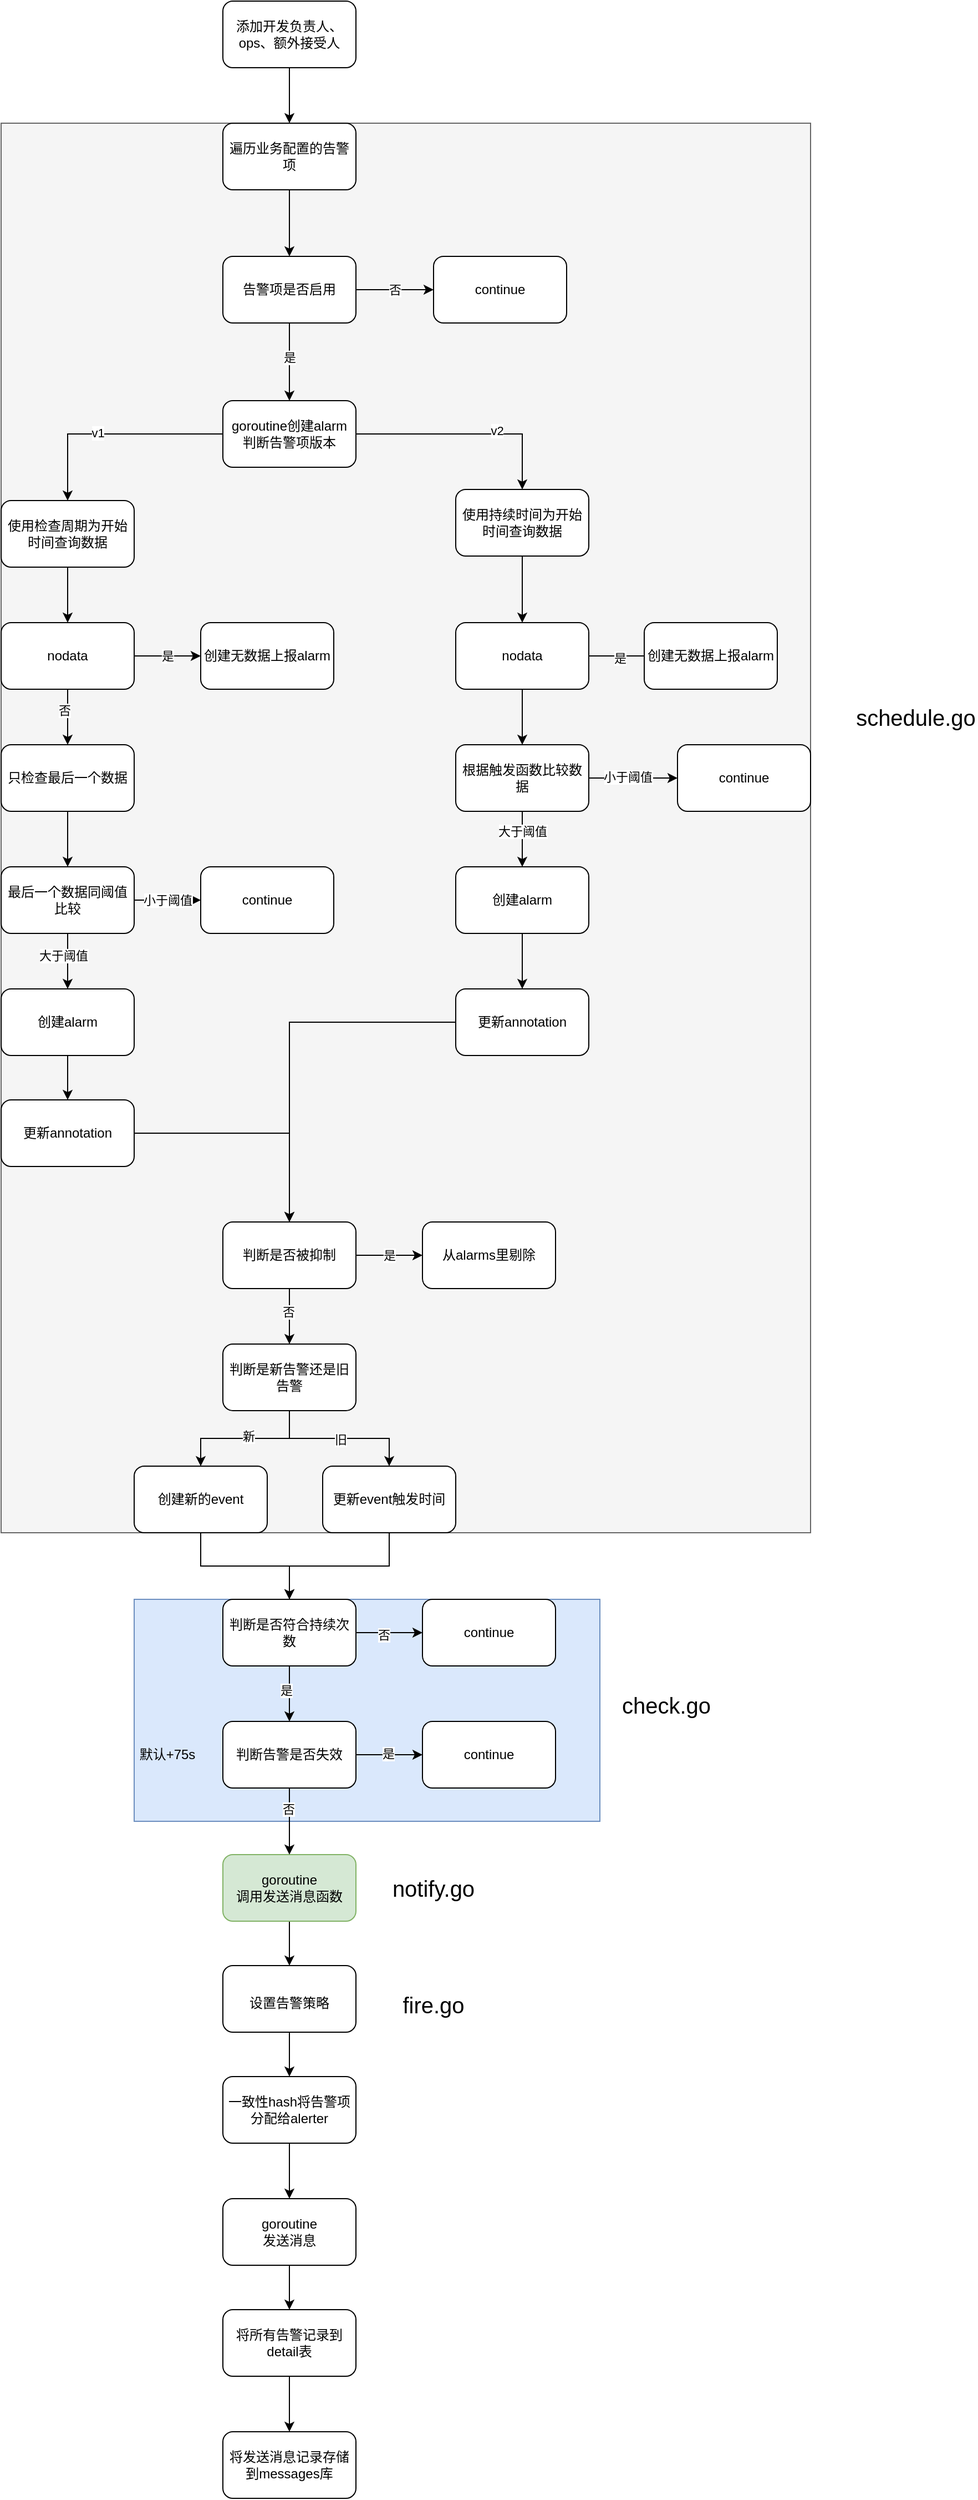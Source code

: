 <mxfile version="20.8.15" type="github">
  <diagram name="第 1 页" id="Kw1zBCnqG9tHCoyv4tqN">
    <mxGraphModel dx="866" dy="573" grid="1" gridSize="10" guides="1" tooltips="1" connect="1" arrows="1" fold="1" page="1" pageScale="1" pageWidth="827" pageHeight="1169" math="0" shadow="0">
      <root>
        <mxCell id="0" />
        <mxCell id="1" parent="0" />
        <mxCell id="XZRz8ud4CRZ0wjuStr5h-56" value="" style="edgeStyle=orthogonalEdgeStyle;rounded=0;orthogonalLoop=1;jettySize=auto;html=1;" edge="1" parent="1" source="XZRz8ud4CRZ0wjuStr5h-55" target="XZRz8ud4CRZ0wjuStr5h-11">
          <mxGeometry relative="1" as="geometry" />
        </mxCell>
        <mxCell id="XZRz8ud4CRZ0wjuStr5h-55" value="添加开发负责人、ops、额外接受人" style="rounded=1;whiteSpace=wrap;html=1;" vertex="1" parent="1">
          <mxGeometry x="280" y="120" width="120" height="60" as="geometry" />
        </mxCell>
        <mxCell id="XZRz8ud4CRZ0wjuStr5h-98" value="" style="edgeStyle=orthogonalEdgeStyle;rounded=0;orthogonalLoop=1;jettySize=auto;html=1;fontSize=20;" edge="1" parent="1" source="XZRz8ud4CRZ0wjuStr5h-67" target="XZRz8ud4CRZ0wjuStr5h-96">
          <mxGeometry relative="1" as="geometry" />
        </mxCell>
        <mxCell id="XZRz8ud4CRZ0wjuStr5h-67" value="goroutine&lt;br&gt;调用发送消息函数" style="whiteSpace=wrap;html=1;rounded=1;fillColor=#d5e8d4;strokeColor=#82b366;" vertex="1" parent="1">
          <mxGeometry x="280" y="1790" width="120" height="60" as="geometry" />
        </mxCell>
        <mxCell id="XZRz8ud4CRZ0wjuStr5h-83" style="edgeStyle=orthogonalEdgeStyle;rounded=0;orthogonalLoop=1;jettySize=auto;html=1;entryX=0.5;entryY=0;entryDx=0;entryDy=0;" edge="1" parent="1" source="XZRz8ud4CRZ0wjuStr5h-79" target="XZRz8ud4CRZ0wjuStr5h-57">
          <mxGeometry relative="1" as="geometry" />
        </mxCell>
        <mxCell id="XZRz8ud4CRZ0wjuStr5h-84" style="edgeStyle=orthogonalEdgeStyle;rounded=0;orthogonalLoop=1;jettySize=auto;html=1;entryX=0.5;entryY=0;entryDx=0;entryDy=0;" edge="1" parent="1" source="XZRz8ud4CRZ0wjuStr5h-80" target="XZRz8ud4CRZ0wjuStr5h-57">
          <mxGeometry relative="1" as="geometry" />
        </mxCell>
        <mxCell id="XZRz8ud4CRZ0wjuStr5h-89" value="" style="group;movable=1;resizable=1;rotatable=1;deletable=1;editable=1;connectable=1;fillColor=#dae8fc;strokeColor=#6c8ebf;" vertex="1" connectable="0" parent="1">
          <mxGeometry x="200" y="1560" width="420" height="200" as="geometry" />
        </mxCell>
        <mxCell id="XZRz8ud4CRZ0wjuStr5h-57" value="判断是否符合持续次数" style="whiteSpace=wrap;html=1;rounded=1;movable=0;resizable=0;rotatable=0;deletable=0;editable=0;connectable=0;" vertex="1" parent="XZRz8ud4CRZ0wjuStr5h-89">
          <mxGeometry x="80" width="120" height="60" as="geometry" />
        </mxCell>
        <mxCell id="XZRz8ud4CRZ0wjuStr5h-59" value="continue" style="whiteSpace=wrap;html=1;rounded=1;movable=0;resizable=0;rotatable=0;deletable=0;editable=0;connectable=0;" vertex="1" parent="XZRz8ud4CRZ0wjuStr5h-89">
          <mxGeometry x="260" width="120" height="60" as="geometry" />
        </mxCell>
        <mxCell id="XZRz8ud4CRZ0wjuStr5h-60" value="" style="edgeStyle=orthogonalEdgeStyle;rounded=0;orthogonalLoop=1;jettySize=auto;html=1;movable=0;resizable=0;rotatable=0;deletable=0;editable=0;connectable=0;" edge="1" parent="XZRz8ud4CRZ0wjuStr5h-89" source="XZRz8ud4CRZ0wjuStr5h-57" target="XZRz8ud4CRZ0wjuStr5h-59">
          <mxGeometry relative="1" as="geometry" />
        </mxCell>
        <mxCell id="XZRz8ud4CRZ0wjuStr5h-66" value="否" style="edgeLabel;html=1;align=center;verticalAlign=middle;resizable=0;points=[];movable=0;rotatable=0;deletable=0;editable=0;connectable=0;" vertex="1" connectable="0" parent="XZRz8ud4CRZ0wjuStr5h-60">
          <mxGeometry x="-0.18" y="-2" relative="1" as="geometry">
            <mxPoint as="offset" />
          </mxGeometry>
        </mxCell>
        <mxCell id="XZRz8ud4CRZ0wjuStr5h-61" value="判断告警是否失效" style="whiteSpace=wrap;html=1;rounded=1;movable=0;resizable=0;rotatable=0;deletable=0;editable=0;connectable=0;" vertex="1" parent="XZRz8ud4CRZ0wjuStr5h-89">
          <mxGeometry x="80" y="110" width="120" height="60" as="geometry" />
        </mxCell>
        <mxCell id="XZRz8ud4CRZ0wjuStr5h-62" value="" style="edgeStyle=orthogonalEdgeStyle;rounded=0;orthogonalLoop=1;jettySize=auto;html=1;movable=0;resizable=0;rotatable=0;deletable=0;editable=0;connectable=0;" edge="1" parent="XZRz8ud4CRZ0wjuStr5h-89" source="XZRz8ud4CRZ0wjuStr5h-57" target="XZRz8ud4CRZ0wjuStr5h-61">
          <mxGeometry relative="1" as="geometry" />
        </mxCell>
        <mxCell id="XZRz8ud4CRZ0wjuStr5h-69" value="是" style="edgeLabel;html=1;align=center;verticalAlign=middle;resizable=0;points=[];movable=0;rotatable=0;deletable=0;editable=0;connectable=0;" vertex="1" connectable="0" parent="XZRz8ud4CRZ0wjuStr5h-62">
          <mxGeometry x="-0.15" y="-3" relative="1" as="geometry">
            <mxPoint as="offset" />
          </mxGeometry>
        </mxCell>
        <mxCell id="XZRz8ud4CRZ0wjuStr5h-63" value="continue" style="whiteSpace=wrap;html=1;rounded=1;movable=0;resizable=0;rotatable=0;deletable=0;editable=0;connectable=0;" vertex="1" parent="XZRz8ud4CRZ0wjuStr5h-89">
          <mxGeometry x="260" y="110" width="120" height="60" as="geometry" />
        </mxCell>
        <mxCell id="XZRz8ud4CRZ0wjuStr5h-64" value="" style="edgeStyle=orthogonalEdgeStyle;rounded=0;orthogonalLoop=1;jettySize=auto;html=1;movable=0;resizable=0;rotatable=0;deletable=0;editable=0;connectable=0;" edge="1" parent="XZRz8ud4CRZ0wjuStr5h-89" source="XZRz8ud4CRZ0wjuStr5h-61" target="XZRz8ud4CRZ0wjuStr5h-63">
          <mxGeometry relative="1" as="geometry" />
        </mxCell>
        <mxCell id="XZRz8ud4CRZ0wjuStr5h-65" value="是" style="edgeLabel;html=1;align=center;verticalAlign=middle;resizable=0;points=[];movable=0;rotatable=0;deletable=0;editable=0;connectable=0;" vertex="1" connectable="0" parent="XZRz8ud4CRZ0wjuStr5h-64">
          <mxGeometry x="-0.032" y="1" relative="1" as="geometry">
            <mxPoint as="offset" />
          </mxGeometry>
        </mxCell>
        <mxCell id="XZRz8ud4CRZ0wjuStr5h-87" value="默认+75s" style="text;html=1;strokeColor=none;fillColor=none;align=center;verticalAlign=middle;whiteSpace=wrap;rounded=0;movable=0;resizable=0;rotatable=0;deletable=0;editable=0;connectable=0;" vertex="1" parent="XZRz8ud4CRZ0wjuStr5h-89">
          <mxGeometry y="125" width="60" height="30" as="geometry" />
        </mxCell>
        <mxCell id="XZRz8ud4CRZ0wjuStr5h-68" value="" style="edgeStyle=orthogonalEdgeStyle;rounded=0;orthogonalLoop=1;jettySize=auto;html=1;" edge="1" parent="1" source="XZRz8ud4CRZ0wjuStr5h-61" target="XZRz8ud4CRZ0wjuStr5h-67">
          <mxGeometry relative="1" as="geometry" />
        </mxCell>
        <mxCell id="XZRz8ud4CRZ0wjuStr5h-70" value="否" style="edgeLabel;html=1;align=center;verticalAlign=middle;resizable=0;points=[];movable=0;rotatable=0;deletable=0;editable=0;connectable=0;" vertex="1" connectable="0" parent="XZRz8ud4CRZ0wjuStr5h-68">
          <mxGeometry x="-0.38" y="-1" relative="1" as="geometry">
            <mxPoint as="offset" />
          </mxGeometry>
        </mxCell>
        <mxCell id="XZRz8ud4CRZ0wjuStr5h-90" value="&lt;font style=&quot;font-size: 20px;&quot;&gt;check.go&lt;/font&gt;" style="text;html=1;strokeColor=none;fillColor=none;align=center;verticalAlign=middle;whiteSpace=wrap;rounded=0;" vertex="1" parent="1">
          <mxGeometry x="650" y="1640" width="60" height="30" as="geometry" />
        </mxCell>
        <mxCell id="XZRz8ud4CRZ0wjuStr5h-91" value="" style="group;fillColor=#f5f5f5;fontColor=#333333;strokeColor=#666666;" vertex="1" connectable="0" parent="1">
          <mxGeometry x="80" y="230" width="730" height="1270" as="geometry" />
        </mxCell>
        <mxCell id="XZRz8ud4CRZ0wjuStr5h-1" value="告警项是否启用" style="rounded=1;whiteSpace=wrap;html=1;" vertex="1" parent="XZRz8ud4CRZ0wjuStr5h-91">
          <mxGeometry x="200" y="120" width="120" height="60" as="geometry" />
        </mxCell>
        <mxCell id="XZRz8ud4CRZ0wjuStr5h-2" value="goroutine创建alarm&lt;br&gt;判断告警项版本" style="rounded=1;whiteSpace=wrap;html=1;" vertex="1" parent="XZRz8ud4CRZ0wjuStr5h-91">
          <mxGeometry x="200" y="250" width="120" height="60" as="geometry" />
        </mxCell>
        <mxCell id="XZRz8ud4CRZ0wjuStr5h-3" value="" style="edgeStyle=orthogonalEdgeStyle;rounded=0;orthogonalLoop=1;jettySize=auto;html=1;" edge="1" parent="XZRz8ud4CRZ0wjuStr5h-91" source="XZRz8ud4CRZ0wjuStr5h-1" target="XZRz8ud4CRZ0wjuStr5h-2">
          <mxGeometry relative="1" as="geometry" />
        </mxCell>
        <mxCell id="XZRz8ud4CRZ0wjuStr5h-4" value="是" style="edgeLabel;html=1;align=center;verticalAlign=middle;resizable=0;points=[];" vertex="1" connectable="0" parent="XZRz8ud4CRZ0wjuStr5h-3">
          <mxGeometry x="-0.13" relative="1" as="geometry">
            <mxPoint as="offset" />
          </mxGeometry>
        </mxCell>
        <mxCell id="XZRz8ud4CRZ0wjuStr5h-5" value="使用检查周期为开始时间查询数据" style="rounded=1;whiteSpace=wrap;html=1;" vertex="1" parent="XZRz8ud4CRZ0wjuStr5h-91">
          <mxGeometry y="340" width="120" height="60" as="geometry" />
        </mxCell>
        <mxCell id="XZRz8ud4CRZ0wjuStr5h-7" style="edgeStyle=orthogonalEdgeStyle;rounded=0;orthogonalLoop=1;jettySize=auto;html=1;entryX=0.5;entryY=0;entryDx=0;entryDy=0;" edge="1" parent="XZRz8ud4CRZ0wjuStr5h-91" source="XZRz8ud4CRZ0wjuStr5h-2" target="XZRz8ud4CRZ0wjuStr5h-5">
          <mxGeometry relative="1" as="geometry" />
        </mxCell>
        <mxCell id="XZRz8ud4CRZ0wjuStr5h-8" value="v1" style="edgeLabel;html=1;align=center;verticalAlign=middle;resizable=0;points=[];" vertex="1" connectable="0" parent="XZRz8ud4CRZ0wjuStr5h-7">
          <mxGeometry x="0.133" y="-1" relative="1" as="geometry">
            <mxPoint as="offset" />
          </mxGeometry>
        </mxCell>
        <mxCell id="XZRz8ud4CRZ0wjuStr5h-6" value="使用持续时间为开始时间查询数据" style="rounded=1;whiteSpace=wrap;html=1;" vertex="1" parent="XZRz8ud4CRZ0wjuStr5h-91">
          <mxGeometry x="410" y="330" width="120" height="60" as="geometry" />
        </mxCell>
        <mxCell id="XZRz8ud4CRZ0wjuStr5h-9" style="edgeStyle=orthogonalEdgeStyle;rounded=0;orthogonalLoop=1;jettySize=auto;html=1;entryX=0.5;entryY=0;entryDx=0;entryDy=0;" edge="1" parent="XZRz8ud4CRZ0wjuStr5h-91" source="XZRz8ud4CRZ0wjuStr5h-2" target="XZRz8ud4CRZ0wjuStr5h-6">
          <mxGeometry relative="1" as="geometry" />
        </mxCell>
        <mxCell id="XZRz8ud4CRZ0wjuStr5h-10" value="v2" style="edgeLabel;html=1;align=center;verticalAlign=middle;resizable=0;points=[];" vertex="1" connectable="0" parent="XZRz8ud4CRZ0wjuStr5h-9">
          <mxGeometry x="0.272" y="3" relative="1" as="geometry">
            <mxPoint as="offset" />
          </mxGeometry>
        </mxCell>
        <mxCell id="XZRz8ud4CRZ0wjuStr5h-12" value="" style="edgeStyle=orthogonalEdgeStyle;rounded=0;orthogonalLoop=1;jettySize=auto;html=1;" edge="1" parent="XZRz8ud4CRZ0wjuStr5h-91" source="XZRz8ud4CRZ0wjuStr5h-11" target="XZRz8ud4CRZ0wjuStr5h-1">
          <mxGeometry relative="1" as="geometry" />
        </mxCell>
        <mxCell id="XZRz8ud4CRZ0wjuStr5h-11" value="遍历业务配置的告警项" style="rounded=1;whiteSpace=wrap;html=1;" vertex="1" parent="XZRz8ud4CRZ0wjuStr5h-91">
          <mxGeometry x="200" width="120" height="60" as="geometry" />
        </mxCell>
        <mxCell id="XZRz8ud4CRZ0wjuStr5h-14" value="continue" style="rounded=1;whiteSpace=wrap;html=1;" vertex="1" parent="XZRz8ud4CRZ0wjuStr5h-91">
          <mxGeometry x="390" y="120" width="120" height="60" as="geometry" />
        </mxCell>
        <mxCell id="XZRz8ud4CRZ0wjuStr5h-15" value="否" style="edgeStyle=orthogonalEdgeStyle;rounded=0;orthogonalLoop=1;jettySize=auto;html=1;" edge="1" parent="XZRz8ud4CRZ0wjuStr5h-91" source="XZRz8ud4CRZ0wjuStr5h-1" target="XZRz8ud4CRZ0wjuStr5h-14">
          <mxGeometry relative="1" as="geometry" />
        </mxCell>
        <mxCell id="XZRz8ud4CRZ0wjuStr5h-16" value="nodata" style="whiteSpace=wrap;html=1;rounded=1;" vertex="1" parent="XZRz8ud4CRZ0wjuStr5h-91">
          <mxGeometry y="450" width="120" height="60" as="geometry" />
        </mxCell>
        <mxCell id="XZRz8ud4CRZ0wjuStr5h-17" value="" style="edgeStyle=orthogonalEdgeStyle;rounded=0;orthogonalLoop=1;jettySize=auto;html=1;" edge="1" parent="XZRz8ud4CRZ0wjuStr5h-91" source="XZRz8ud4CRZ0wjuStr5h-5" target="XZRz8ud4CRZ0wjuStr5h-16">
          <mxGeometry relative="1" as="geometry" />
        </mxCell>
        <mxCell id="XZRz8ud4CRZ0wjuStr5h-19" value="创建无数据上报alarm" style="whiteSpace=wrap;html=1;rounded=1;" vertex="1" parent="XZRz8ud4CRZ0wjuStr5h-91">
          <mxGeometry x="180" y="450" width="120" height="60" as="geometry" />
        </mxCell>
        <mxCell id="XZRz8ud4CRZ0wjuStr5h-78" value="是" style="edgeStyle=orthogonalEdgeStyle;rounded=0;orthogonalLoop=1;jettySize=auto;html=1;" edge="1" parent="XZRz8ud4CRZ0wjuStr5h-91" source="XZRz8ud4CRZ0wjuStr5h-16" target="XZRz8ud4CRZ0wjuStr5h-19">
          <mxGeometry relative="1" as="geometry" />
        </mxCell>
        <mxCell id="XZRz8ud4CRZ0wjuStr5h-22" value="只检查最后一个数据" style="whiteSpace=wrap;html=1;rounded=1;" vertex="1" parent="XZRz8ud4CRZ0wjuStr5h-91">
          <mxGeometry y="560" width="120" height="60" as="geometry" />
        </mxCell>
        <mxCell id="XZRz8ud4CRZ0wjuStr5h-23" value="" style="edgeStyle=orthogonalEdgeStyle;rounded=0;orthogonalLoop=1;jettySize=auto;html=1;" edge="1" parent="XZRz8ud4CRZ0wjuStr5h-91" source="XZRz8ud4CRZ0wjuStr5h-16" target="XZRz8ud4CRZ0wjuStr5h-22">
          <mxGeometry relative="1" as="geometry" />
        </mxCell>
        <mxCell id="XZRz8ud4CRZ0wjuStr5h-24" value="否" style="edgeLabel;html=1;align=center;verticalAlign=middle;resizable=0;points=[];" vertex="1" connectable="0" parent="XZRz8ud4CRZ0wjuStr5h-23">
          <mxGeometry x="-0.269" y="-3" relative="1" as="geometry">
            <mxPoint as="offset" />
          </mxGeometry>
        </mxCell>
        <mxCell id="XZRz8ud4CRZ0wjuStr5h-25" value="最后一个数据同阈值比较" style="whiteSpace=wrap;html=1;rounded=1;" vertex="1" parent="XZRz8ud4CRZ0wjuStr5h-91">
          <mxGeometry y="670" width="120" height="60" as="geometry" />
        </mxCell>
        <mxCell id="XZRz8ud4CRZ0wjuStr5h-26" value="" style="edgeStyle=orthogonalEdgeStyle;rounded=0;orthogonalLoop=1;jettySize=auto;html=1;" edge="1" parent="XZRz8ud4CRZ0wjuStr5h-91" source="XZRz8ud4CRZ0wjuStr5h-22" target="XZRz8ud4CRZ0wjuStr5h-25">
          <mxGeometry relative="1" as="geometry" />
        </mxCell>
        <mxCell id="XZRz8ud4CRZ0wjuStr5h-27" value="创建alarm" style="whiteSpace=wrap;html=1;rounded=1;" vertex="1" parent="XZRz8ud4CRZ0wjuStr5h-91">
          <mxGeometry y="780" width="120" height="60" as="geometry" />
        </mxCell>
        <mxCell id="XZRz8ud4CRZ0wjuStr5h-28" value="" style="edgeStyle=orthogonalEdgeStyle;rounded=0;orthogonalLoop=1;jettySize=auto;html=1;" edge="1" parent="XZRz8ud4CRZ0wjuStr5h-91" source="XZRz8ud4CRZ0wjuStr5h-25" target="XZRz8ud4CRZ0wjuStr5h-27">
          <mxGeometry relative="1" as="geometry" />
        </mxCell>
        <mxCell id="XZRz8ud4CRZ0wjuStr5h-76" value="大于阈值" style="edgeLabel;html=1;align=center;verticalAlign=middle;resizable=0;points=[];" vertex="1" connectable="0" parent="XZRz8ud4CRZ0wjuStr5h-28">
          <mxGeometry x="-0.206" y="-4" relative="1" as="geometry">
            <mxPoint as="offset" />
          </mxGeometry>
        </mxCell>
        <mxCell id="XZRz8ud4CRZ0wjuStr5h-29" value="更新annotation" style="whiteSpace=wrap;html=1;rounded=1;" vertex="1" parent="XZRz8ud4CRZ0wjuStr5h-91">
          <mxGeometry y="880" width="120" height="60" as="geometry" />
        </mxCell>
        <mxCell id="XZRz8ud4CRZ0wjuStr5h-30" value="" style="edgeStyle=orthogonalEdgeStyle;rounded=0;orthogonalLoop=1;jettySize=auto;html=1;" edge="1" parent="XZRz8ud4CRZ0wjuStr5h-91" source="XZRz8ud4CRZ0wjuStr5h-27" target="XZRz8ud4CRZ0wjuStr5h-29">
          <mxGeometry relative="1" as="geometry" />
        </mxCell>
        <mxCell id="XZRz8ud4CRZ0wjuStr5h-31" value="" style="edgeStyle=orthogonalEdgeStyle;rounded=0;orthogonalLoop=1;jettySize=auto;html=1;" edge="1" parent="XZRz8ud4CRZ0wjuStr5h-91" source="XZRz8ud4CRZ0wjuStr5h-33">
          <mxGeometry relative="1" as="geometry">
            <mxPoint x="610.0" y="480.0" as="targetPoint" />
          </mxGeometry>
        </mxCell>
        <mxCell id="XZRz8ud4CRZ0wjuStr5h-32" value="是" style="edgeLabel;html=1;align=center;verticalAlign=middle;resizable=0;points=[];" vertex="1" connectable="0" parent="XZRz8ud4CRZ0wjuStr5h-31">
          <mxGeometry x="-0.311" y="-2" relative="1" as="geometry">
            <mxPoint as="offset" />
          </mxGeometry>
        </mxCell>
        <mxCell id="XZRz8ud4CRZ0wjuStr5h-33" value="nodata" style="whiteSpace=wrap;html=1;rounded=1;" vertex="1" parent="XZRz8ud4CRZ0wjuStr5h-91">
          <mxGeometry x="410" y="450" width="120" height="60" as="geometry" />
        </mxCell>
        <mxCell id="XZRz8ud4CRZ0wjuStr5h-35" value="" style="edgeStyle=orthogonalEdgeStyle;rounded=0;orthogonalLoop=1;jettySize=auto;html=1;" edge="1" parent="XZRz8ud4CRZ0wjuStr5h-91" source="XZRz8ud4CRZ0wjuStr5h-6" target="XZRz8ud4CRZ0wjuStr5h-33">
          <mxGeometry relative="1" as="geometry" />
        </mxCell>
        <mxCell id="XZRz8ud4CRZ0wjuStr5h-34" value="创建无数据上报alarm" style="whiteSpace=wrap;html=1;rounded=1;" vertex="1" parent="XZRz8ud4CRZ0wjuStr5h-91">
          <mxGeometry x="580" y="450" width="120" height="60" as="geometry" />
        </mxCell>
        <mxCell id="XZRz8ud4CRZ0wjuStr5h-36" value="根据触发函数比较数据" style="whiteSpace=wrap;html=1;rounded=1;" vertex="1" parent="XZRz8ud4CRZ0wjuStr5h-91">
          <mxGeometry x="410" y="560" width="120" height="60" as="geometry" />
        </mxCell>
        <mxCell id="XZRz8ud4CRZ0wjuStr5h-37" value="" style="edgeStyle=orthogonalEdgeStyle;rounded=0;orthogonalLoop=1;jettySize=auto;html=1;" edge="1" parent="XZRz8ud4CRZ0wjuStr5h-91" source="XZRz8ud4CRZ0wjuStr5h-33" target="XZRz8ud4CRZ0wjuStr5h-36">
          <mxGeometry relative="1" as="geometry" />
        </mxCell>
        <mxCell id="XZRz8ud4CRZ0wjuStr5h-38" value="continue" style="whiteSpace=wrap;html=1;rounded=1;" vertex="1" parent="XZRz8ud4CRZ0wjuStr5h-91">
          <mxGeometry x="610" y="560" width="120" height="60" as="geometry" />
        </mxCell>
        <mxCell id="XZRz8ud4CRZ0wjuStr5h-39" value="" style="edgeStyle=orthogonalEdgeStyle;rounded=0;orthogonalLoop=1;jettySize=auto;html=1;" edge="1" parent="XZRz8ud4CRZ0wjuStr5h-91" source="XZRz8ud4CRZ0wjuStr5h-36" target="XZRz8ud4CRZ0wjuStr5h-38">
          <mxGeometry relative="1" as="geometry" />
        </mxCell>
        <mxCell id="XZRz8ud4CRZ0wjuStr5h-73" value="小于阈值" style="edgeLabel;html=1;align=center;verticalAlign=middle;resizable=0;points=[];" vertex="1" connectable="0" parent="XZRz8ud4CRZ0wjuStr5h-39">
          <mxGeometry x="-0.135" y="1" relative="1" as="geometry">
            <mxPoint as="offset" />
          </mxGeometry>
        </mxCell>
        <mxCell id="XZRz8ud4CRZ0wjuStr5h-40" value="创建alarm" style="whiteSpace=wrap;html=1;rounded=1;" vertex="1" parent="XZRz8ud4CRZ0wjuStr5h-91">
          <mxGeometry x="410" y="670" width="120" height="60" as="geometry" />
        </mxCell>
        <mxCell id="XZRz8ud4CRZ0wjuStr5h-41" value="" style="edgeStyle=orthogonalEdgeStyle;rounded=0;orthogonalLoop=1;jettySize=auto;html=1;" edge="1" parent="XZRz8ud4CRZ0wjuStr5h-91" source="XZRz8ud4CRZ0wjuStr5h-36" target="XZRz8ud4CRZ0wjuStr5h-40">
          <mxGeometry relative="1" as="geometry" />
        </mxCell>
        <mxCell id="XZRz8ud4CRZ0wjuStr5h-72" value="大于阈值" style="edgeLabel;html=1;align=center;verticalAlign=middle;resizable=0;points=[];" vertex="1" connectable="0" parent="XZRz8ud4CRZ0wjuStr5h-41">
          <mxGeometry x="-0.295" relative="1" as="geometry">
            <mxPoint as="offset" />
          </mxGeometry>
        </mxCell>
        <mxCell id="XZRz8ud4CRZ0wjuStr5h-43" value="更新annotation" style="whiteSpace=wrap;html=1;rounded=1;" vertex="1" parent="XZRz8ud4CRZ0wjuStr5h-91">
          <mxGeometry x="410" y="780" width="120" height="60" as="geometry" />
        </mxCell>
        <mxCell id="XZRz8ud4CRZ0wjuStr5h-44" value="" style="edgeStyle=orthogonalEdgeStyle;rounded=0;orthogonalLoop=1;jettySize=auto;html=1;" edge="1" parent="XZRz8ud4CRZ0wjuStr5h-91" source="XZRz8ud4CRZ0wjuStr5h-40" target="XZRz8ud4CRZ0wjuStr5h-43">
          <mxGeometry relative="1" as="geometry" />
        </mxCell>
        <mxCell id="XZRz8ud4CRZ0wjuStr5h-51" value="" style="edgeStyle=orthogonalEdgeStyle;rounded=0;orthogonalLoop=1;jettySize=auto;html=1;" edge="1" parent="XZRz8ud4CRZ0wjuStr5h-91" source="XZRz8ud4CRZ0wjuStr5h-45">
          <mxGeometry relative="1" as="geometry">
            <mxPoint x="260.0" y="1100" as="targetPoint" />
          </mxGeometry>
        </mxCell>
        <mxCell id="XZRz8ud4CRZ0wjuStr5h-52" value="否" style="edgeLabel;html=1;align=center;verticalAlign=middle;resizable=0;points=[];" vertex="1" connectable="0" parent="XZRz8ud4CRZ0wjuStr5h-51">
          <mxGeometry x="-0.194" y="-1" relative="1" as="geometry">
            <mxPoint as="offset" />
          </mxGeometry>
        </mxCell>
        <mxCell id="XZRz8ud4CRZ0wjuStr5h-45" value="判断是否被抑制" style="rounded=1;whiteSpace=wrap;html=1;" vertex="1" parent="XZRz8ud4CRZ0wjuStr5h-91">
          <mxGeometry x="200" y="990" width="120" height="60" as="geometry" />
        </mxCell>
        <mxCell id="XZRz8ud4CRZ0wjuStr5h-46" style="edgeStyle=orthogonalEdgeStyle;rounded=0;orthogonalLoop=1;jettySize=auto;html=1;entryX=0.5;entryY=0;entryDx=0;entryDy=0;" edge="1" parent="XZRz8ud4CRZ0wjuStr5h-91" source="XZRz8ud4CRZ0wjuStr5h-29" target="XZRz8ud4CRZ0wjuStr5h-45">
          <mxGeometry relative="1" as="geometry" />
        </mxCell>
        <mxCell id="XZRz8ud4CRZ0wjuStr5h-47" style="edgeStyle=orthogonalEdgeStyle;rounded=0;orthogonalLoop=1;jettySize=auto;html=1;entryX=0.5;entryY=0;entryDx=0;entryDy=0;" edge="1" parent="XZRz8ud4CRZ0wjuStr5h-91" source="XZRz8ud4CRZ0wjuStr5h-43" target="XZRz8ud4CRZ0wjuStr5h-45">
          <mxGeometry relative="1" as="geometry" />
        </mxCell>
        <mxCell id="XZRz8ud4CRZ0wjuStr5h-49" value="从alarms里剔除" style="whiteSpace=wrap;html=1;rounded=1;" vertex="1" parent="XZRz8ud4CRZ0wjuStr5h-91">
          <mxGeometry x="380" y="990" width="120" height="60" as="geometry" />
        </mxCell>
        <mxCell id="XZRz8ud4CRZ0wjuStr5h-50" value="是" style="edgeStyle=orthogonalEdgeStyle;rounded=0;orthogonalLoop=1;jettySize=auto;html=1;" edge="1" parent="XZRz8ud4CRZ0wjuStr5h-91" source="XZRz8ud4CRZ0wjuStr5h-45" target="XZRz8ud4CRZ0wjuStr5h-49">
          <mxGeometry relative="1" as="geometry" />
        </mxCell>
        <mxCell id="XZRz8ud4CRZ0wjuStr5h-53" value="判断是新告警还是旧告警" style="whiteSpace=wrap;html=1;rounded=1;" vertex="1" parent="XZRz8ud4CRZ0wjuStr5h-91">
          <mxGeometry x="200" y="1100" width="120" height="60" as="geometry" />
        </mxCell>
        <mxCell id="XZRz8ud4CRZ0wjuStr5h-74" value="continue" style="whiteSpace=wrap;html=1;rounded=1;" vertex="1" parent="XZRz8ud4CRZ0wjuStr5h-91">
          <mxGeometry x="180" y="670" width="120" height="60" as="geometry" />
        </mxCell>
        <mxCell id="XZRz8ud4CRZ0wjuStr5h-75" value="小于阈值" style="edgeStyle=orthogonalEdgeStyle;rounded=0;orthogonalLoop=1;jettySize=auto;html=1;" edge="1" parent="XZRz8ud4CRZ0wjuStr5h-91" source="XZRz8ud4CRZ0wjuStr5h-25" target="XZRz8ud4CRZ0wjuStr5h-74">
          <mxGeometry relative="1" as="geometry" />
        </mxCell>
        <mxCell id="XZRz8ud4CRZ0wjuStr5h-79" value="创建新的event" style="rounded=1;whiteSpace=wrap;html=1;" vertex="1" parent="XZRz8ud4CRZ0wjuStr5h-91">
          <mxGeometry x="120" y="1210" width="120" height="60" as="geometry" />
        </mxCell>
        <mxCell id="XZRz8ud4CRZ0wjuStr5h-81" style="edgeStyle=orthogonalEdgeStyle;rounded=0;orthogonalLoop=1;jettySize=auto;html=1;entryX=0.5;entryY=0;entryDx=0;entryDy=0;" edge="1" parent="XZRz8ud4CRZ0wjuStr5h-91" source="XZRz8ud4CRZ0wjuStr5h-53" target="XZRz8ud4CRZ0wjuStr5h-79">
          <mxGeometry relative="1" as="geometry" />
        </mxCell>
        <mxCell id="XZRz8ud4CRZ0wjuStr5h-85" value="新" style="edgeLabel;html=1;align=center;verticalAlign=middle;resizable=0;points=[];" vertex="1" connectable="0" parent="XZRz8ud4CRZ0wjuStr5h-81">
          <mxGeometry x="-0.036" y="-2" relative="1" as="geometry">
            <mxPoint as="offset" />
          </mxGeometry>
        </mxCell>
        <mxCell id="XZRz8ud4CRZ0wjuStr5h-80" value="更新event触发时间" style="rounded=1;whiteSpace=wrap;html=1;" vertex="1" parent="XZRz8ud4CRZ0wjuStr5h-91">
          <mxGeometry x="290" y="1210" width="120" height="60" as="geometry" />
        </mxCell>
        <mxCell id="XZRz8ud4CRZ0wjuStr5h-82" style="edgeStyle=orthogonalEdgeStyle;rounded=0;orthogonalLoop=1;jettySize=auto;html=1;entryX=0.5;entryY=0;entryDx=0;entryDy=0;" edge="1" parent="XZRz8ud4CRZ0wjuStr5h-91" source="XZRz8ud4CRZ0wjuStr5h-53" target="XZRz8ud4CRZ0wjuStr5h-80">
          <mxGeometry relative="1" as="geometry" />
        </mxCell>
        <mxCell id="XZRz8ud4CRZ0wjuStr5h-86" value="旧" style="edgeLabel;html=1;align=center;verticalAlign=middle;resizable=0;points=[];" vertex="1" connectable="0" parent="XZRz8ud4CRZ0wjuStr5h-82">
          <mxGeometry x="0.01" y="-1" relative="1" as="geometry">
            <mxPoint as="offset" />
          </mxGeometry>
        </mxCell>
        <mxCell id="XZRz8ud4CRZ0wjuStr5h-93" value="&lt;font style=&quot;font-size: 20px;&quot;&gt;schedule.go&lt;/font&gt;" style="text;html=1;strokeColor=none;fillColor=none;align=center;verticalAlign=middle;whiteSpace=wrap;rounded=0;" vertex="1" parent="1">
          <mxGeometry x="850" y="750" width="110" height="30" as="geometry" />
        </mxCell>
        <mxCell id="XZRz8ud4CRZ0wjuStr5h-101" value="" style="edgeStyle=orthogonalEdgeStyle;rounded=0;orthogonalLoop=1;jettySize=auto;html=1;fontSize=12;" edge="1" parent="1" source="XZRz8ud4CRZ0wjuStr5h-96" target="XZRz8ud4CRZ0wjuStr5h-100">
          <mxGeometry relative="1" as="geometry" />
        </mxCell>
        <mxCell id="XZRz8ud4CRZ0wjuStr5h-96" value="&lt;font style=&quot;font-size: 12px;&quot;&gt;设置告警策略&lt;/font&gt;" style="whiteSpace=wrap;html=1;rounded=1;fontSize=20;" vertex="1" parent="1">
          <mxGeometry x="280" y="1890" width="120" height="60" as="geometry" />
        </mxCell>
        <mxCell id="XZRz8ud4CRZ0wjuStr5h-97" value="notify.go" style="text;html=1;strokeColor=none;fillColor=none;align=center;verticalAlign=middle;whiteSpace=wrap;rounded=0;fontSize=20;" vertex="1" parent="1">
          <mxGeometry x="440" y="1805" width="60" height="30" as="geometry" />
        </mxCell>
        <mxCell id="XZRz8ud4CRZ0wjuStr5h-99" value="fire.go" style="text;html=1;strokeColor=none;fillColor=none;align=center;verticalAlign=middle;whiteSpace=wrap;rounded=0;fontSize=20;" vertex="1" parent="1">
          <mxGeometry x="440" y="1910" width="60" height="30" as="geometry" />
        </mxCell>
        <mxCell id="XZRz8ud4CRZ0wjuStr5h-108" value="" style="edgeStyle=orthogonalEdgeStyle;rounded=0;orthogonalLoop=1;jettySize=auto;html=1;fontSize=12;" edge="1" parent="1" source="XZRz8ud4CRZ0wjuStr5h-100" target="XZRz8ud4CRZ0wjuStr5h-107">
          <mxGeometry relative="1" as="geometry" />
        </mxCell>
        <mxCell id="XZRz8ud4CRZ0wjuStr5h-100" value="一致性hash将告警项分配给alerter" style="rounded=1;whiteSpace=wrap;html=1;fontSize=12;" vertex="1" parent="1">
          <mxGeometry x="280" y="1990" width="120" height="60" as="geometry" />
        </mxCell>
        <mxCell id="XZRz8ud4CRZ0wjuStr5h-105" value="" style="edgeStyle=orthogonalEdgeStyle;rounded=0;orthogonalLoop=1;jettySize=auto;html=1;fontSize=12;" edge="1" parent="1" source="XZRz8ud4CRZ0wjuStr5h-102" target="XZRz8ud4CRZ0wjuStr5h-104">
          <mxGeometry relative="1" as="geometry" />
        </mxCell>
        <mxCell id="XZRz8ud4CRZ0wjuStr5h-102" value="将所有告警记录到detail表" style="whiteSpace=wrap;html=1;rounded=1;fontSize=12;" vertex="1" parent="1">
          <mxGeometry x="280" y="2200" width="120" height="60" as="geometry" />
        </mxCell>
        <mxCell id="XZRz8ud4CRZ0wjuStr5h-104" value="将发送消息记录存储到messages库" style="whiteSpace=wrap;html=1;rounded=1;" vertex="1" parent="1">
          <mxGeometry x="280" y="2310" width="120" height="60" as="geometry" />
        </mxCell>
        <mxCell id="XZRz8ud4CRZ0wjuStr5h-109" value="" style="edgeStyle=orthogonalEdgeStyle;rounded=0;orthogonalLoop=1;jettySize=auto;html=1;fontSize=12;" edge="1" parent="1" source="XZRz8ud4CRZ0wjuStr5h-107" target="XZRz8ud4CRZ0wjuStr5h-102">
          <mxGeometry relative="1" as="geometry" />
        </mxCell>
        <mxCell id="XZRz8ud4CRZ0wjuStr5h-107" value="goroutine&lt;br&gt;发送消息" style="rounded=1;whiteSpace=wrap;html=1;fontSize=12;" vertex="1" parent="1">
          <mxGeometry x="280" y="2100" width="120" height="60" as="geometry" />
        </mxCell>
      </root>
    </mxGraphModel>
  </diagram>
</mxfile>
